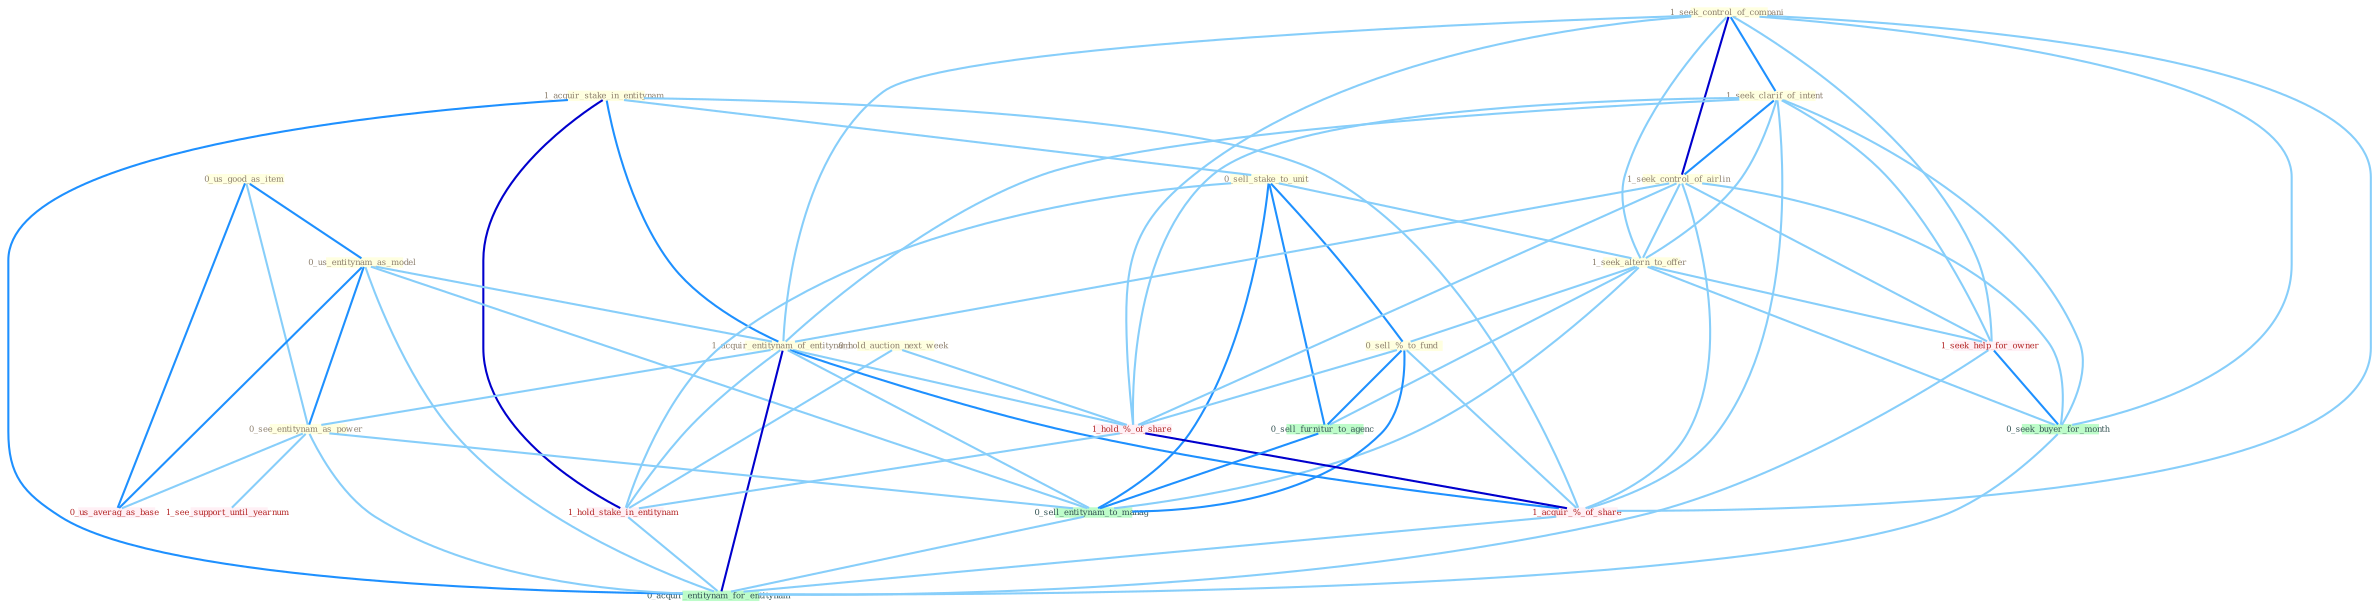 Graph G{ 
    node
    [shape=polygon,style=filled,width=.5,height=.06,color="#BDFCC9",fixedsize=true,fontsize=4,
    fontcolor="#2f4f4f"];
    {node
    [color="#ffffe0", fontcolor="#8b7d6b"] "0_us_good_as_item " "0_hold_auction_next_week " "1_seek_control_of_compani " "1_acquir_stake_in_entitynam " "1_seek_clarif_of_intent " "0_sell_stake_to_unit " "0_us_entitynam_as_model " "1_seek_control_of_airlin " "1_seek_altern_to_offer " "1_acquir_entitynam_of_entitynam " "0_sell_%_to_fund " "0_see_entitynam_as_power "}
{node [color="#fff0f5", fontcolor="#b22222"] "1_hold_%_of_share " "1_hold_stake_in_entitynam " "1_seek_help_for_owner " "1_acquir_%_of_share " "1_see_support_until_yearnum " "0_us_averag_as_base "}
edge [color="#B0E2FF"];

	"0_us_good_as_item " -- "0_us_entitynam_as_model " [w="2", color="#1e90ff" , len=0.8];
	"0_us_good_as_item " -- "0_see_entitynam_as_power " [w="1", color="#87cefa" ];
	"0_us_good_as_item " -- "0_us_averag_as_base " [w="2", color="#1e90ff" , len=0.8];
	"0_hold_auction_next_week " -- "1_hold_%_of_share " [w="1", color="#87cefa" ];
	"0_hold_auction_next_week " -- "1_hold_stake_in_entitynam " [w="1", color="#87cefa" ];
	"1_seek_control_of_compani " -- "1_seek_clarif_of_intent " [w="2", color="#1e90ff" , len=0.8];
	"1_seek_control_of_compani " -- "1_seek_control_of_airlin " [w="3", color="#0000cd" , len=0.6];
	"1_seek_control_of_compani " -- "1_seek_altern_to_offer " [w="1", color="#87cefa" ];
	"1_seek_control_of_compani " -- "1_acquir_entitynam_of_entitynam " [w="1", color="#87cefa" ];
	"1_seek_control_of_compani " -- "1_hold_%_of_share " [w="1", color="#87cefa" ];
	"1_seek_control_of_compani " -- "1_seek_help_for_owner " [w="1", color="#87cefa" ];
	"1_seek_control_of_compani " -- "0_seek_buyer_for_month " [w="1", color="#87cefa" ];
	"1_seek_control_of_compani " -- "1_acquir_%_of_share " [w="1", color="#87cefa" ];
	"1_acquir_stake_in_entitynam " -- "0_sell_stake_to_unit " [w="1", color="#87cefa" ];
	"1_acquir_stake_in_entitynam " -- "1_acquir_entitynam_of_entitynam " [w="2", color="#1e90ff" , len=0.8];
	"1_acquir_stake_in_entitynam " -- "1_hold_stake_in_entitynam " [w="3", color="#0000cd" , len=0.6];
	"1_acquir_stake_in_entitynam " -- "1_acquir_%_of_share " [w="1", color="#87cefa" ];
	"1_acquir_stake_in_entitynam " -- "0_acquir_entitynam_for_entitynam " [w="2", color="#1e90ff" , len=0.8];
	"1_seek_clarif_of_intent " -- "1_seek_control_of_airlin " [w="2", color="#1e90ff" , len=0.8];
	"1_seek_clarif_of_intent " -- "1_seek_altern_to_offer " [w="1", color="#87cefa" ];
	"1_seek_clarif_of_intent " -- "1_acquir_entitynam_of_entitynam " [w="1", color="#87cefa" ];
	"1_seek_clarif_of_intent " -- "1_hold_%_of_share " [w="1", color="#87cefa" ];
	"1_seek_clarif_of_intent " -- "1_seek_help_for_owner " [w="1", color="#87cefa" ];
	"1_seek_clarif_of_intent " -- "0_seek_buyer_for_month " [w="1", color="#87cefa" ];
	"1_seek_clarif_of_intent " -- "1_acquir_%_of_share " [w="1", color="#87cefa" ];
	"0_sell_stake_to_unit " -- "1_seek_altern_to_offer " [w="1", color="#87cefa" ];
	"0_sell_stake_to_unit " -- "0_sell_%_to_fund " [w="2", color="#1e90ff" , len=0.8];
	"0_sell_stake_to_unit " -- "1_hold_stake_in_entitynam " [w="1", color="#87cefa" ];
	"0_sell_stake_to_unit " -- "0_sell_furnitur_to_agenc " [w="2", color="#1e90ff" , len=0.8];
	"0_sell_stake_to_unit " -- "0_sell_entitynam_to_manag " [w="2", color="#1e90ff" , len=0.8];
	"0_us_entitynam_as_model " -- "1_acquir_entitynam_of_entitynam " [w="1", color="#87cefa" ];
	"0_us_entitynam_as_model " -- "0_see_entitynam_as_power " [w="2", color="#1e90ff" , len=0.8];
	"0_us_entitynam_as_model " -- "0_us_averag_as_base " [w="2", color="#1e90ff" , len=0.8];
	"0_us_entitynam_as_model " -- "0_sell_entitynam_to_manag " [w="1", color="#87cefa" ];
	"0_us_entitynam_as_model " -- "0_acquir_entitynam_for_entitynam " [w="1", color="#87cefa" ];
	"1_seek_control_of_airlin " -- "1_seek_altern_to_offer " [w="1", color="#87cefa" ];
	"1_seek_control_of_airlin " -- "1_acquir_entitynam_of_entitynam " [w="1", color="#87cefa" ];
	"1_seek_control_of_airlin " -- "1_hold_%_of_share " [w="1", color="#87cefa" ];
	"1_seek_control_of_airlin " -- "1_seek_help_for_owner " [w="1", color="#87cefa" ];
	"1_seek_control_of_airlin " -- "0_seek_buyer_for_month " [w="1", color="#87cefa" ];
	"1_seek_control_of_airlin " -- "1_acquir_%_of_share " [w="1", color="#87cefa" ];
	"1_seek_altern_to_offer " -- "0_sell_%_to_fund " [w="1", color="#87cefa" ];
	"1_seek_altern_to_offer " -- "1_seek_help_for_owner " [w="1", color="#87cefa" ];
	"1_seek_altern_to_offer " -- "0_seek_buyer_for_month " [w="1", color="#87cefa" ];
	"1_seek_altern_to_offer " -- "0_sell_furnitur_to_agenc " [w="1", color="#87cefa" ];
	"1_seek_altern_to_offer " -- "0_sell_entitynam_to_manag " [w="1", color="#87cefa" ];
	"1_acquir_entitynam_of_entitynam " -- "0_see_entitynam_as_power " [w="1", color="#87cefa" ];
	"1_acquir_entitynam_of_entitynam " -- "1_hold_%_of_share " [w="1", color="#87cefa" ];
	"1_acquir_entitynam_of_entitynam " -- "1_hold_stake_in_entitynam " [w="1", color="#87cefa" ];
	"1_acquir_entitynam_of_entitynam " -- "1_acquir_%_of_share " [w="2", color="#1e90ff" , len=0.8];
	"1_acquir_entitynam_of_entitynam " -- "0_sell_entitynam_to_manag " [w="1", color="#87cefa" ];
	"1_acquir_entitynam_of_entitynam " -- "0_acquir_entitynam_for_entitynam " [w="3", color="#0000cd" , len=0.6];
	"0_sell_%_to_fund " -- "1_hold_%_of_share " [w="1", color="#87cefa" ];
	"0_sell_%_to_fund " -- "1_acquir_%_of_share " [w="1", color="#87cefa" ];
	"0_sell_%_to_fund " -- "0_sell_furnitur_to_agenc " [w="2", color="#1e90ff" , len=0.8];
	"0_sell_%_to_fund " -- "0_sell_entitynam_to_manag " [w="2", color="#1e90ff" , len=0.8];
	"0_see_entitynam_as_power " -- "1_see_support_until_yearnum " [w="1", color="#87cefa" ];
	"0_see_entitynam_as_power " -- "0_us_averag_as_base " [w="1", color="#87cefa" ];
	"0_see_entitynam_as_power " -- "0_sell_entitynam_to_manag " [w="1", color="#87cefa" ];
	"0_see_entitynam_as_power " -- "0_acquir_entitynam_for_entitynam " [w="1", color="#87cefa" ];
	"1_hold_%_of_share " -- "1_hold_stake_in_entitynam " [w="1", color="#87cefa" ];
	"1_hold_%_of_share " -- "1_acquir_%_of_share " [w="3", color="#0000cd" , len=0.6];
	"1_hold_stake_in_entitynam " -- "0_acquir_entitynam_for_entitynam " [w="1", color="#87cefa" ];
	"1_seek_help_for_owner " -- "0_seek_buyer_for_month " [w="2", color="#1e90ff" , len=0.8];
	"1_seek_help_for_owner " -- "0_acquir_entitynam_for_entitynam " [w="1", color="#87cefa" ];
	"0_seek_buyer_for_month " -- "0_acquir_entitynam_for_entitynam " [w="1", color="#87cefa" ];
	"1_acquir_%_of_share " -- "0_acquir_entitynam_for_entitynam " [w="1", color="#87cefa" ];
	"0_sell_furnitur_to_agenc " -- "0_sell_entitynam_to_manag " [w="2", color="#1e90ff" , len=0.8];
	"0_sell_entitynam_to_manag " -- "0_acquir_entitynam_for_entitynam " [w="1", color="#87cefa" ];
}